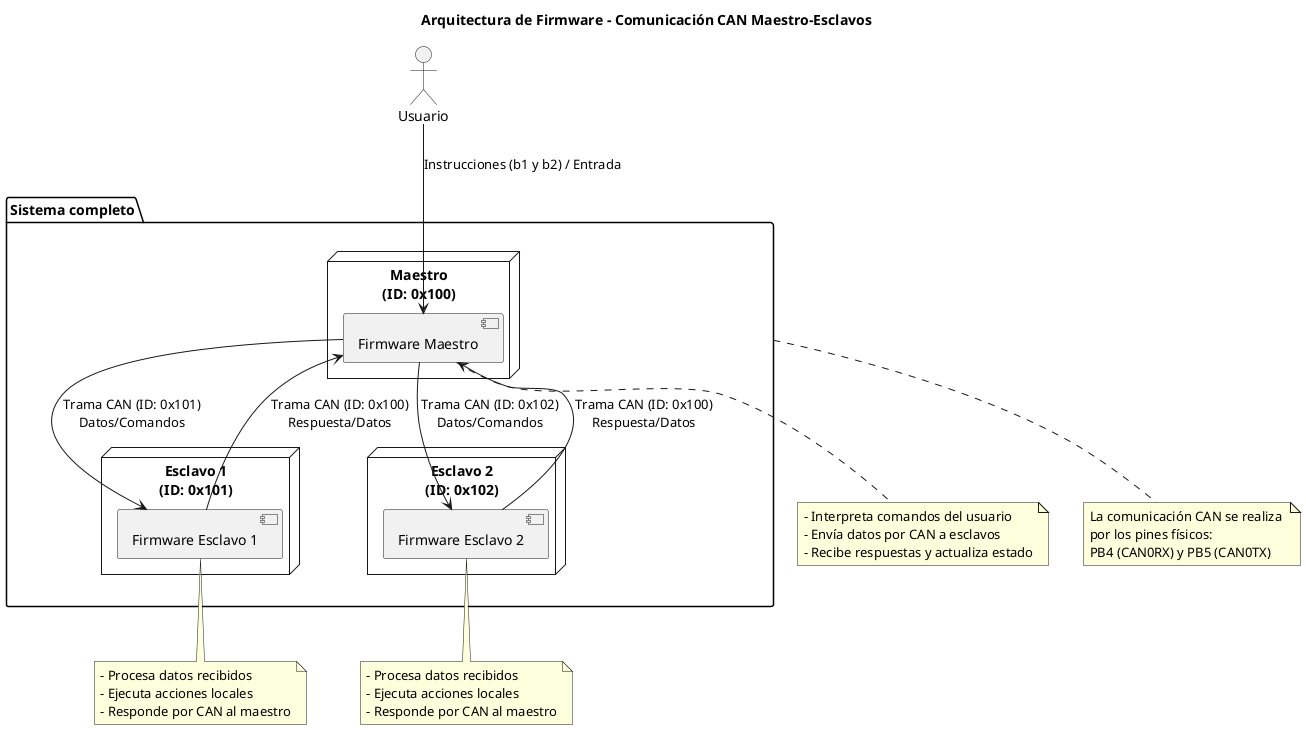 @startuml Arquitectura
title Arquitectura de Firmware - Comunicación CAN Maestro-Esclavos

actor "Usuario" as U

package "Sistema completo" {
    node "Maestro\n(ID: 0x100)" as M {
        component "Firmware Maestro" as FW_M
    }

    node "Esclavo 1\n(ID: 0x101)" as S1 {
        component "Firmware Esclavo 1" as FW_S1
    }

    node "Esclavo 2\n(ID: 0x102)" as S2 {
        component "Firmware Esclavo 2" as FW_S2
    }
}

U --> FW_M : Instrucciones (b1 y b2) / Entrada

FW_M --> FW_S1 : Trama CAN (ID: 0x101)\nDatos/Comandos
FW_S1 --> FW_M : Trama CAN (ID: 0x100)\nRespuesta/Datos

FW_M --> FW_S2 : Trama CAN (ID: 0x102)\nDatos/Comandos
FW_S2 --> FW_M : Trama CAN (ID: 0x100)\nRespuesta/Datos

note bottom of FW_M
  - Interpreta comandos del usuario
  - Envía datos por CAN a esclavos
  - Recibe respuestas y actualiza estado
end note

note bottom of FW_S1
  - Procesa datos recibidos
  - Ejecuta acciones locales
  - Responde por CAN al maestro
end note

note bottom of FW_S2
  - Procesa datos recibidos
  - Ejecuta acciones locales
  - Responde por CAN al maestro
end note

note bottom of "Sistema completo"
  La comunicación CAN se realiza 
  por los pines físicos:
  PB4 (CAN0RX) y PB5 (CAN0TX)
end note

@enduml
